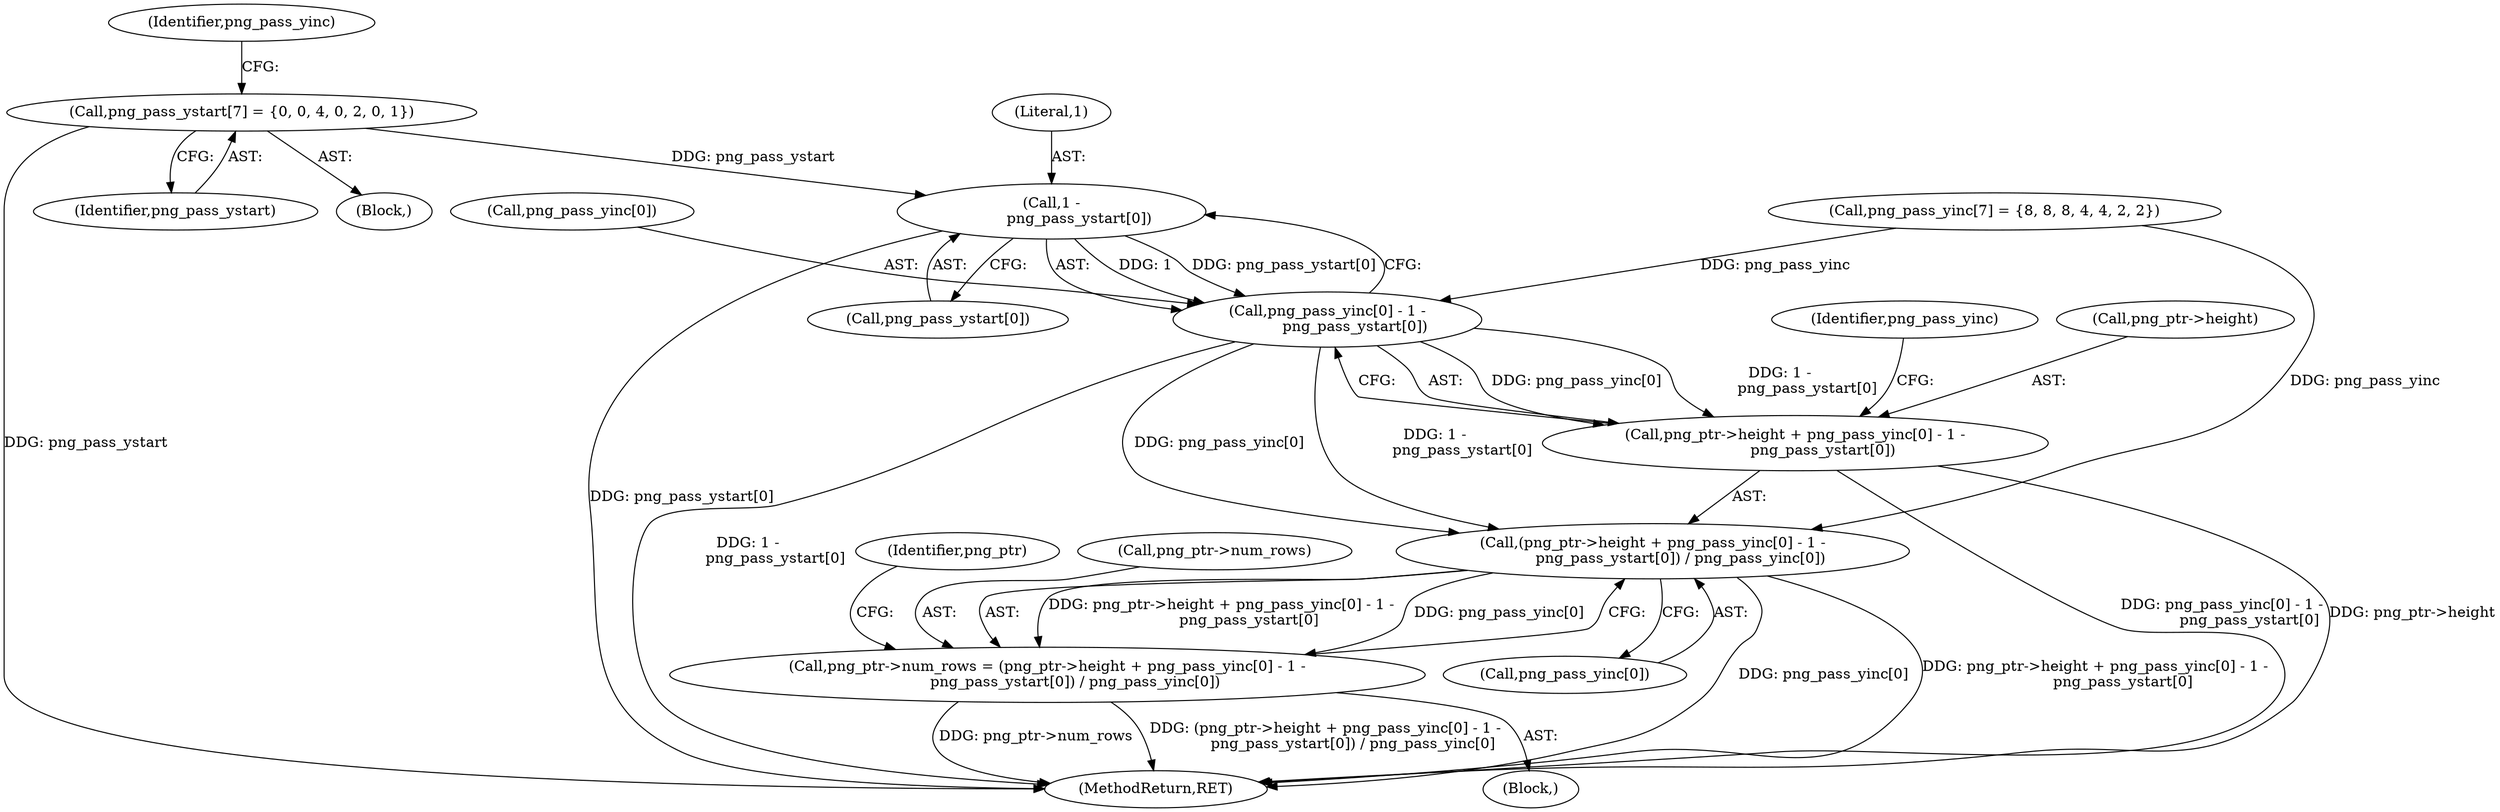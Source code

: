 digraph "0_Chrome_7f3d85b096f66870a15b37c2f40b219b2e292693_34@array" {
"1000328" [label="(Call,1 -\n            png_pass_ystart[0])"];
"1000120" [label="(Call,png_pass_ystart[7] = {0, 0, 4, 0, 2, 0, 1})"];
"1000324" [label="(Call,png_pass_yinc[0] - 1 -\n            png_pass_ystart[0])"];
"1000319" [label="(Call,(png_ptr->height + png_pass_yinc[0] - 1 -\n            png_pass_ystart[0]) / png_pass_yinc[0])"];
"1000315" [label="(Call,png_ptr->num_rows = (png_ptr->height + png_pass_yinc[0] - 1 -\n            png_pass_ystart[0]) / png_pass_yinc[0])"];
"1000320" [label="(Call,png_ptr->height + png_pass_yinc[0] - 1 -\n            png_pass_ystart[0])"];
"1000328" [label="(Call,1 -\n            png_pass_ystart[0])"];
"1000334" [label="(Identifier,png_pass_yinc)"];
"1000320" [label="(Call,png_ptr->height + png_pass_yinc[0] - 1 -\n            png_pass_ystart[0])"];
"1000321" [label="(Call,png_ptr->height)"];
"1000409" [label="(MethodReturn,RET)"];
"1000338" [label="(Identifier,png_ptr)"];
"1000324" [label="(Call,png_pass_yinc[0] - 1 -\n            png_pass_ystart[0])"];
"1000121" [label="(Identifier,png_pass_ystart)"];
"1000330" [label="(Call,png_pass_ystart[0])"];
"1000319" [label="(Call,(png_ptr->height + png_pass_yinc[0] - 1 -\n            png_pass_ystart[0]) / png_pass_yinc[0])"];
"1000315" [label="(Call,png_ptr->num_rows = (png_ptr->height + png_pass_yinc[0] - 1 -\n            png_pass_ystart[0]) / png_pass_yinc[0])"];
"1000333" [label="(Call,png_pass_yinc[0])"];
"1000314" [label="(Block,)"];
"1000329" [label="(Literal,1)"];
"1000123" [label="(Call,png_pass_yinc[7] = {8, 8, 8, 4, 4, 2, 2})"];
"1000316" [label="(Call,png_ptr->num_rows)"];
"1000124" [label="(Identifier,png_pass_yinc)"];
"1000120" [label="(Call,png_pass_ystart[7] = {0, 0, 4, 0, 2, 0, 1})"];
"1000112" [label="(Block,)"];
"1000325" [label="(Call,png_pass_yinc[0])"];
"1000328" -> "1000324"  [label="AST: "];
"1000328" -> "1000330"  [label="CFG: "];
"1000329" -> "1000328"  [label="AST: "];
"1000330" -> "1000328"  [label="AST: "];
"1000324" -> "1000328"  [label="CFG: "];
"1000328" -> "1000409"  [label="DDG: png_pass_ystart[0]"];
"1000328" -> "1000324"  [label="DDG: 1"];
"1000328" -> "1000324"  [label="DDG: png_pass_ystart[0]"];
"1000120" -> "1000328"  [label="DDG: png_pass_ystart"];
"1000120" -> "1000112"  [label="AST: "];
"1000120" -> "1000121"  [label="CFG: "];
"1000121" -> "1000120"  [label="AST: "];
"1000124" -> "1000120"  [label="CFG: "];
"1000120" -> "1000409"  [label="DDG: png_pass_ystart"];
"1000324" -> "1000320"  [label="AST: "];
"1000325" -> "1000324"  [label="AST: "];
"1000320" -> "1000324"  [label="CFG: "];
"1000324" -> "1000409"  [label="DDG: 1 -\n            png_pass_ystart[0]"];
"1000324" -> "1000319"  [label="DDG: png_pass_yinc[0]"];
"1000324" -> "1000319"  [label="DDG: 1 -\n            png_pass_ystart[0]"];
"1000324" -> "1000320"  [label="DDG: png_pass_yinc[0]"];
"1000324" -> "1000320"  [label="DDG: 1 -\n            png_pass_ystart[0]"];
"1000123" -> "1000324"  [label="DDG: png_pass_yinc"];
"1000319" -> "1000315"  [label="AST: "];
"1000319" -> "1000333"  [label="CFG: "];
"1000320" -> "1000319"  [label="AST: "];
"1000333" -> "1000319"  [label="AST: "];
"1000315" -> "1000319"  [label="CFG: "];
"1000319" -> "1000409"  [label="DDG: png_pass_yinc[0]"];
"1000319" -> "1000409"  [label="DDG: png_ptr->height + png_pass_yinc[0] - 1 -\n            png_pass_ystart[0]"];
"1000319" -> "1000315"  [label="DDG: png_ptr->height + png_pass_yinc[0] - 1 -\n            png_pass_ystart[0]"];
"1000319" -> "1000315"  [label="DDG: png_pass_yinc[0]"];
"1000123" -> "1000319"  [label="DDG: png_pass_yinc"];
"1000315" -> "1000314"  [label="AST: "];
"1000316" -> "1000315"  [label="AST: "];
"1000338" -> "1000315"  [label="CFG: "];
"1000315" -> "1000409"  [label="DDG: png_ptr->num_rows"];
"1000315" -> "1000409"  [label="DDG: (png_ptr->height + png_pass_yinc[0] - 1 -\n            png_pass_ystart[0]) / png_pass_yinc[0]"];
"1000321" -> "1000320"  [label="AST: "];
"1000334" -> "1000320"  [label="CFG: "];
"1000320" -> "1000409"  [label="DDG: png_pass_yinc[0] - 1 -\n            png_pass_ystart[0]"];
"1000320" -> "1000409"  [label="DDG: png_ptr->height"];
}
